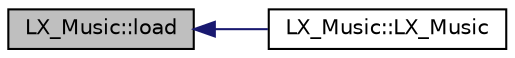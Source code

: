 digraph "LX_Music::load"
{
  edge [fontname="Helvetica",fontsize="10",labelfontname="Helvetica",labelfontsize="10"];
  node [fontname="Helvetica",fontsize="10",shape=record];
  rankdir="LR";
  Node1 [label="LX_Music::load",height=0.2,width=0.4,color="black", fillcolor="grey75", style="filled" fontcolor="black"];
  Node1 -> Node2 [dir="back",color="midnightblue",fontsize="10",style="solid",fontname="Helvetica"];
  Node2 [label="LX_Music::LX_Music",height=0.2,width=0.4,color="black", fillcolor="white", style="filled",URL="$class_l_x___music.html#a6f2792ab4e2bb72eaea71fc020530e71"];
}
